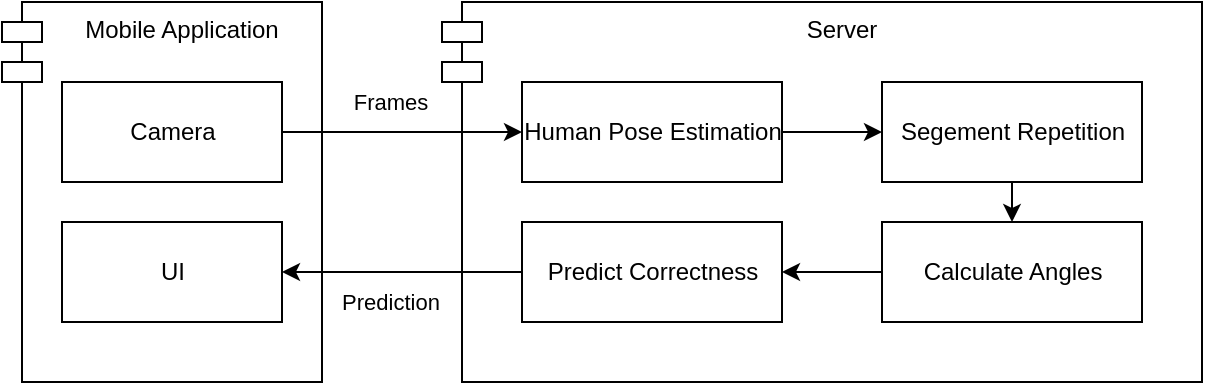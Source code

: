 <mxfile>
    <diagram id="LkSrgusfSbmn9OVGMHwl" name="Page-1">
        <mxGraphModel dx="815" dy="469" grid="1" gridSize="10" guides="1" tooltips="1" connect="1" arrows="1" fold="1" page="1" pageScale="1" pageWidth="827" pageHeight="1169" math="0" shadow="0">
            <root>
                <mxCell id="0"/>
                <mxCell id="1" parent="0"/>
                <mxCell id="3" value="Mobile Application" style="shape=module;align=left;spacingLeft=20;align=center;verticalAlign=top;" parent="1" vertex="1">
                    <mxGeometry x="220" y="160" width="160" height="190" as="geometry"/>
                </mxCell>
                <mxCell id="4" value="Server" style="shape=module;align=left;spacingLeft=20;align=center;verticalAlign=top;" parent="1" vertex="1">
                    <mxGeometry x="440" y="160" width="380" height="190" as="geometry"/>
                </mxCell>
                <mxCell id="22" style="edgeStyle=none;html=1;exitX=1;exitY=0.5;exitDx=0;exitDy=0;entryX=0;entryY=0.5;entryDx=0;entryDy=0;" edge="1" parent="1" source="5" target="8">
                    <mxGeometry relative="1" as="geometry"/>
                </mxCell>
                <mxCell id="24" value="Frames" style="edgeLabel;html=1;align=center;verticalAlign=middle;resizable=0;points=[];" vertex="1" connectable="0" parent="22">
                    <mxGeometry x="0.142" y="-2" relative="1" as="geometry">
                        <mxPoint x="-15" y="-17" as="offset"/>
                    </mxGeometry>
                </mxCell>
                <mxCell id="5" value="Camera" style="html=1;" parent="1" vertex="1">
                    <mxGeometry x="250" y="200" width="110" height="50" as="geometry"/>
                </mxCell>
                <mxCell id="6" value="UI" style="html=1;" parent="1" vertex="1">
                    <mxGeometry x="250" y="270" width="110" height="50" as="geometry"/>
                </mxCell>
                <mxCell id="20" value="" style="edgeStyle=none;html=1;" edge="1" parent="1" source="7" target="16">
                    <mxGeometry relative="1" as="geometry"/>
                </mxCell>
                <mxCell id="7" value="Segement Repetition" style="html=1;" parent="1" vertex="1">
                    <mxGeometry x="660" y="200" width="130" height="50" as="geometry"/>
                </mxCell>
                <mxCell id="19" value="" style="edgeStyle=none;html=1;" edge="1" parent="1" source="8" target="7">
                    <mxGeometry relative="1" as="geometry"/>
                </mxCell>
                <mxCell id="8" value="Human Pose Estimation" style="html=1;" parent="1" vertex="1">
                    <mxGeometry x="480" y="200" width="130" height="50" as="geometry"/>
                </mxCell>
                <mxCell id="21" value="" style="edgeStyle=none;html=1;" edge="1" parent="1" source="16" target="17">
                    <mxGeometry relative="1" as="geometry"/>
                </mxCell>
                <mxCell id="16" value="Calculate Angles" style="html=1;" vertex="1" parent="1">
                    <mxGeometry x="660" y="270" width="130" height="50" as="geometry"/>
                </mxCell>
                <mxCell id="23" style="edgeStyle=none;html=1;exitX=0;exitY=0.5;exitDx=0;exitDy=0;entryX=1;entryY=0.5;entryDx=0;entryDy=0;" edge="1" parent="1" source="17" target="6">
                    <mxGeometry relative="1" as="geometry"/>
                </mxCell>
                <mxCell id="25" value="Prediction" style="edgeLabel;html=1;align=center;verticalAlign=middle;resizable=0;points=[];" vertex="1" connectable="0" parent="23">
                    <mxGeometry x="-0.242" y="1" relative="1" as="geometry">
                        <mxPoint x="-21" y="14" as="offset"/>
                    </mxGeometry>
                </mxCell>
                <mxCell id="17" value="Predict Correctness" style="html=1;" vertex="1" parent="1">
                    <mxGeometry x="480" y="270" width="130" height="50" as="geometry"/>
                </mxCell>
            </root>
        </mxGraphModel>
    </diagram>
</mxfile>